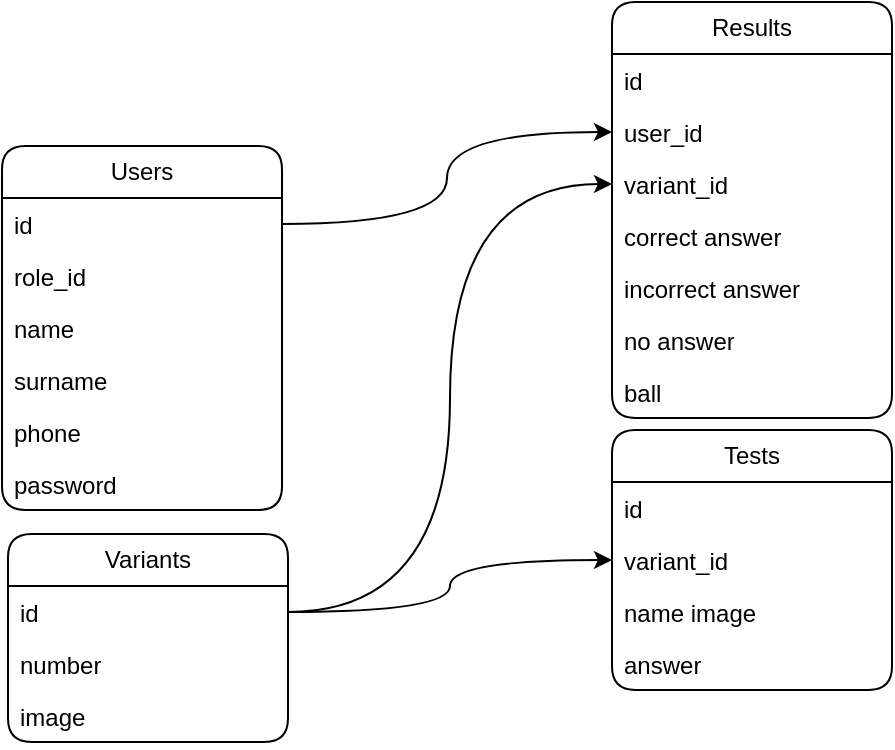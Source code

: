 <mxfile version="21.3.8" type="github">
  <diagram name="Страница 1" id="-sxZL09CVBLJbR6NK-8X">
    <mxGraphModel dx="1383" dy="496" grid="0" gridSize="10" guides="1" tooltips="1" connect="1" arrows="1" fold="1" page="0" pageScale="1" pageWidth="827" pageHeight="1169" math="0" shadow="0">
      <root>
        <mxCell id="0" />
        <mxCell id="1" parent="0" />
        <mxCell id="r9a0HXWAGw6j6ZXGcTI--1" value="Tests" style="swimlane;fontStyle=0;childLayout=stackLayout;horizontal=1;startSize=26;fillColor=none;horizontalStack=0;resizeParent=1;resizeParentMax=0;resizeLast=0;collapsible=1;marginBottom=0;whiteSpace=wrap;html=1;rounded=1;" parent="1" vertex="1">
          <mxGeometry x="230" y="279" width="140" height="130" as="geometry" />
        </mxCell>
        <mxCell id="r9a0HXWAGw6j6ZXGcTI--2" value="id" style="text;strokeColor=none;fillColor=none;align=left;verticalAlign=top;spacingLeft=4;spacingRight=4;overflow=hidden;rotatable=0;points=[[0,0.5],[1,0.5]];portConstraint=eastwest;whiteSpace=wrap;html=1;" parent="r9a0HXWAGw6j6ZXGcTI--1" vertex="1">
          <mxGeometry y="26" width="140" height="26" as="geometry" />
        </mxCell>
        <mxCell id="r9a0HXWAGw6j6ZXGcTI--3" value="variant_id" style="text;strokeColor=none;fillColor=none;align=left;verticalAlign=top;spacingLeft=4;spacingRight=4;overflow=hidden;rotatable=0;points=[[0,0.5],[1,0.5]];portConstraint=eastwest;whiteSpace=wrap;html=1;" parent="r9a0HXWAGw6j6ZXGcTI--1" vertex="1">
          <mxGeometry y="52" width="140" height="26" as="geometry" />
        </mxCell>
        <mxCell id="r9a0HXWAGw6j6ZXGcTI--4" value="name image" style="text;strokeColor=none;fillColor=none;align=left;verticalAlign=top;spacingLeft=4;spacingRight=4;overflow=hidden;rotatable=0;points=[[0,0.5],[1,0.5]];portConstraint=eastwest;whiteSpace=wrap;html=1;" parent="r9a0HXWAGw6j6ZXGcTI--1" vertex="1">
          <mxGeometry y="78" width="140" height="26" as="geometry" />
        </mxCell>
        <mxCell id="r9a0HXWAGw6j6ZXGcTI--5" value="answer" style="text;strokeColor=none;fillColor=none;align=left;verticalAlign=top;spacingLeft=4;spacingRight=4;overflow=hidden;rotatable=0;points=[[0,0.5],[1,0.5]];portConstraint=eastwest;whiteSpace=wrap;html=1;" parent="r9a0HXWAGw6j6ZXGcTI--1" vertex="1">
          <mxGeometry y="104" width="140" height="26" as="geometry" />
        </mxCell>
        <mxCell id="xr1RG33xgLGZC_01H8JB-1" value="Users" style="swimlane;fontStyle=0;childLayout=stackLayout;horizontal=1;startSize=26;fillColor=none;horizontalStack=0;resizeParent=1;resizeParentMax=0;resizeLast=0;collapsible=1;marginBottom=0;whiteSpace=wrap;html=1;rounded=1;" parent="1" vertex="1">
          <mxGeometry x="-75" y="137" width="140" height="182" as="geometry" />
        </mxCell>
        <mxCell id="xr1RG33xgLGZC_01H8JB-2" value="id" style="text;strokeColor=none;fillColor=none;align=left;verticalAlign=top;spacingLeft=4;spacingRight=4;overflow=hidden;rotatable=0;points=[[0,0.5],[1,0.5]];portConstraint=eastwest;whiteSpace=wrap;html=1;" parent="xr1RG33xgLGZC_01H8JB-1" vertex="1">
          <mxGeometry y="26" width="140" height="26" as="geometry" />
        </mxCell>
        <mxCell id="Iea_t1z6MpUOb9zRWYDF-5" value="role_id" style="text;strokeColor=none;fillColor=none;align=left;verticalAlign=top;spacingLeft=4;spacingRight=4;overflow=hidden;rotatable=0;points=[[0,0.5],[1,0.5]];portConstraint=eastwest;whiteSpace=wrap;html=1;" parent="xr1RG33xgLGZC_01H8JB-1" vertex="1">
          <mxGeometry y="52" width="140" height="26" as="geometry" />
        </mxCell>
        <mxCell id="xr1RG33xgLGZC_01H8JB-3" value="name" style="text;strokeColor=none;fillColor=none;align=left;verticalAlign=top;spacingLeft=4;spacingRight=4;overflow=hidden;rotatable=0;points=[[0,0.5],[1,0.5]];portConstraint=eastwest;whiteSpace=wrap;html=1;" parent="xr1RG33xgLGZC_01H8JB-1" vertex="1">
          <mxGeometry y="78" width="140" height="26" as="geometry" />
        </mxCell>
        <mxCell id="xr1RG33xgLGZC_01H8JB-4" value="surname&lt;br&gt;" style="text;strokeColor=none;fillColor=none;align=left;verticalAlign=top;spacingLeft=4;spacingRight=4;overflow=hidden;rotatable=0;points=[[0,0.5],[1,0.5]];portConstraint=eastwest;whiteSpace=wrap;html=1;" parent="xr1RG33xgLGZC_01H8JB-1" vertex="1">
          <mxGeometry y="104" width="140" height="26" as="geometry" />
        </mxCell>
        <mxCell id="xr1RG33xgLGZC_01H8JB-7" value="phone" style="text;strokeColor=none;fillColor=none;align=left;verticalAlign=top;spacingLeft=4;spacingRight=4;overflow=hidden;rotatable=0;points=[[0,0.5],[1,0.5]];portConstraint=eastwest;whiteSpace=wrap;html=1;" parent="xr1RG33xgLGZC_01H8JB-1" vertex="1">
          <mxGeometry y="130" width="140" height="26" as="geometry" />
        </mxCell>
        <mxCell id="xr1RG33xgLGZC_01H8JB-5" value="password" style="text;strokeColor=none;fillColor=none;align=left;verticalAlign=top;spacingLeft=4;spacingRight=4;overflow=hidden;rotatable=0;points=[[0,0.5],[1,0.5]];portConstraint=eastwest;whiteSpace=wrap;html=1;" parent="xr1RG33xgLGZC_01H8JB-1" vertex="1">
          <mxGeometry y="156" width="140" height="26" as="geometry" />
        </mxCell>
        <mxCell id="CG9xHXQquOPc644RpF9W-1" value="Results" style="swimlane;fontStyle=0;childLayout=stackLayout;horizontal=1;startSize=26;fillColor=none;horizontalStack=0;resizeParent=1;resizeParentMax=0;resizeLast=0;collapsible=1;marginBottom=0;whiteSpace=wrap;html=1;rounded=1;" parent="1" vertex="1">
          <mxGeometry x="230" y="65" width="140" height="208" as="geometry" />
        </mxCell>
        <mxCell id="CG9xHXQquOPc644RpF9W-2" value="id" style="text;strokeColor=none;fillColor=none;align=left;verticalAlign=top;spacingLeft=4;spacingRight=4;overflow=hidden;rotatable=0;points=[[0,0.5],[1,0.5]];portConstraint=eastwest;whiteSpace=wrap;html=1;" parent="CG9xHXQquOPc644RpF9W-1" vertex="1">
          <mxGeometry y="26" width="140" height="26" as="geometry" />
        </mxCell>
        <mxCell id="CG9xHXQquOPc644RpF9W-3" value="user_id" style="text;strokeColor=none;fillColor=none;align=left;verticalAlign=top;spacingLeft=4;spacingRight=4;overflow=hidden;rotatable=0;points=[[0,0.5],[1,0.5]];portConstraint=eastwest;whiteSpace=wrap;html=1;" parent="CG9xHXQquOPc644RpF9W-1" vertex="1">
          <mxGeometry y="52" width="140" height="26" as="geometry" />
        </mxCell>
        <mxCell id="CG9xHXQquOPc644RpF9W-4" value="variant_id" style="text;strokeColor=none;fillColor=none;align=left;verticalAlign=top;spacingLeft=4;spacingRight=4;overflow=hidden;rotatable=0;points=[[0,0.5],[1,0.5]];portConstraint=eastwest;whiteSpace=wrap;html=1;" parent="CG9xHXQquOPc644RpF9W-1" vertex="1">
          <mxGeometry y="78" width="140" height="26" as="geometry" />
        </mxCell>
        <mxCell id="a2cLdpYzLmlV3fOP_kwT-1" value="correct answer" style="text;strokeColor=none;fillColor=none;align=left;verticalAlign=top;spacingLeft=4;spacingRight=4;overflow=hidden;rotatable=0;points=[[0,0.5],[1,0.5]];portConstraint=eastwest;whiteSpace=wrap;html=1;" parent="CG9xHXQquOPc644RpF9W-1" vertex="1">
          <mxGeometry y="104" width="140" height="26" as="geometry" />
        </mxCell>
        <mxCell id="a2cLdpYzLmlV3fOP_kwT-2" value="incorrect answer" style="text;strokeColor=none;fillColor=none;align=left;verticalAlign=top;spacingLeft=4;spacingRight=4;overflow=hidden;rotatable=0;points=[[0,0.5],[1,0.5]];portConstraint=eastwest;whiteSpace=wrap;html=1;" parent="CG9xHXQquOPc644RpF9W-1" vertex="1">
          <mxGeometry y="130" width="140" height="26" as="geometry" />
        </mxCell>
        <mxCell id="a2cLdpYzLmlV3fOP_kwT-3" value="no answer" style="text;strokeColor=none;fillColor=none;align=left;verticalAlign=top;spacingLeft=4;spacingRight=4;overflow=hidden;rotatable=0;points=[[0,0.5],[1,0.5]];portConstraint=eastwest;whiteSpace=wrap;html=1;" parent="CG9xHXQquOPc644RpF9W-1" vertex="1">
          <mxGeometry y="156" width="140" height="26" as="geometry" />
        </mxCell>
        <mxCell id="a2cLdpYzLmlV3fOP_kwT-4" value="ball" style="text;strokeColor=none;fillColor=none;align=left;verticalAlign=top;spacingLeft=4;spacingRight=4;overflow=hidden;rotatable=0;points=[[0,0.5],[1,0.5]];portConstraint=eastwest;whiteSpace=wrap;html=1;" parent="CG9xHXQquOPc644RpF9W-1" vertex="1">
          <mxGeometry y="182" width="140" height="26" as="geometry" />
        </mxCell>
        <mxCell id="a2cLdpYzLmlV3fOP_kwT-5" style="edgeStyle=orthogonalEdgeStyle;rounded=0;orthogonalLoop=1;jettySize=auto;html=1;entryX=0;entryY=0.5;entryDx=0;entryDy=0;curved=1;" parent="1" source="xr1RG33xgLGZC_01H8JB-2" target="CG9xHXQquOPc644RpF9W-3" edge="1">
          <mxGeometry relative="1" as="geometry" />
        </mxCell>
        <mxCell id="a2cLdpYzLmlV3fOP_kwT-6" value="Variants" style="swimlane;fontStyle=0;childLayout=stackLayout;horizontal=1;startSize=26;fillColor=none;horizontalStack=0;resizeParent=1;resizeParentMax=0;resizeLast=0;collapsible=1;marginBottom=0;whiteSpace=wrap;html=1;rounded=1;" parent="1" vertex="1">
          <mxGeometry x="-72" y="331" width="140" height="104" as="geometry" />
        </mxCell>
        <mxCell id="a2cLdpYzLmlV3fOP_kwT-7" value="id" style="text;strokeColor=none;fillColor=none;align=left;verticalAlign=top;spacingLeft=4;spacingRight=4;overflow=hidden;rotatable=0;points=[[0,0.5],[1,0.5]];portConstraint=eastwest;whiteSpace=wrap;html=1;" parent="a2cLdpYzLmlV3fOP_kwT-6" vertex="1">
          <mxGeometry y="26" width="140" height="26" as="geometry" />
        </mxCell>
        <mxCell id="a2cLdpYzLmlV3fOP_kwT-9" value="number" style="text;strokeColor=none;fillColor=none;align=left;verticalAlign=top;spacingLeft=4;spacingRight=4;overflow=hidden;rotatable=0;points=[[0,0.5],[1,0.5]];portConstraint=eastwest;whiteSpace=wrap;html=1;" parent="a2cLdpYzLmlV3fOP_kwT-6" vertex="1">
          <mxGeometry y="52" width="140" height="26" as="geometry" />
        </mxCell>
        <mxCell id="a2cLdpYzLmlV3fOP_kwT-16" value="image" style="text;strokeColor=none;fillColor=none;align=left;verticalAlign=top;spacingLeft=4;spacingRight=4;overflow=hidden;rotatable=0;points=[[0,0.5],[1,0.5]];portConstraint=eastwest;whiteSpace=wrap;html=1;" parent="a2cLdpYzLmlV3fOP_kwT-6" vertex="1">
          <mxGeometry y="78" width="140" height="26" as="geometry" />
        </mxCell>
        <mxCell id="a2cLdpYzLmlV3fOP_kwT-11" style="edgeStyle=orthogonalEdgeStyle;rounded=0;orthogonalLoop=1;jettySize=auto;html=1;curved=1;" parent="1" source="a2cLdpYzLmlV3fOP_kwT-7" target="r9a0HXWAGw6j6ZXGcTI--3" edge="1">
          <mxGeometry relative="1" as="geometry" />
        </mxCell>
        <mxCell id="a2cLdpYzLmlV3fOP_kwT-12" style="edgeStyle=orthogonalEdgeStyle;rounded=0;orthogonalLoop=1;jettySize=auto;html=1;entryX=0;entryY=0.5;entryDx=0;entryDy=0;curved=1;" parent="1" source="a2cLdpYzLmlV3fOP_kwT-7" target="CG9xHXQquOPc644RpF9W-4" edge="1">
          <mxGeometry relative="1" as="geometry" />
        </mxCell>
      </root>
    </mxGraphModel>
  </diagram>
</mxfile>
